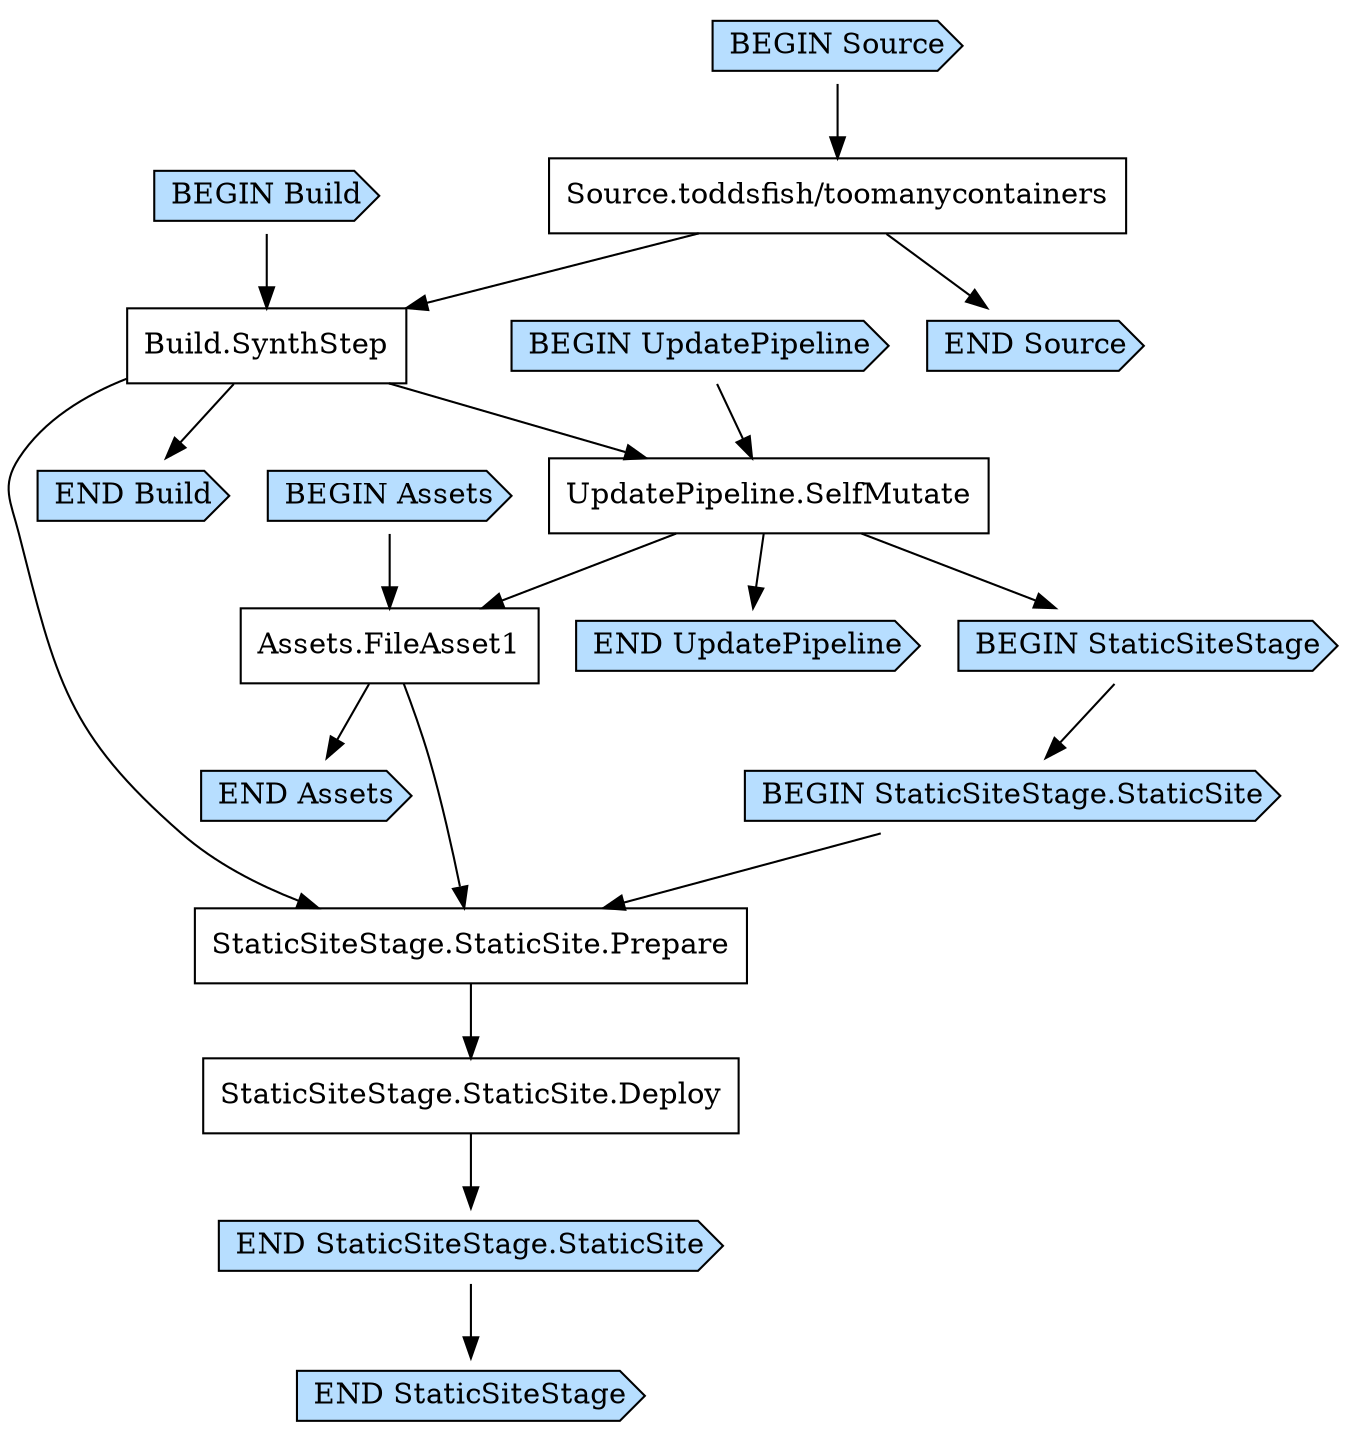 digraph G {
  # Arrows represent an "unlocks" relationship (opposite of dependency). So chosen
  # because the layout looks more natural that way.
  # To represent subgraph dependencies, subgraphs are represented by BEGIN/END nodes.
  # To render: `dot -Tsvg PipelineStackPipeline9DB740AF.dot > graph.svg`, open in a browser.
  node [shape="box"];
"BEGIN Build" [shape="cds", style="filled", fillcolor="#b7deff"];
"END Build" [shape="cds", style="filled", fillcolor="#b7deff"];
"Build.SynthStep";
"Source.toddsfish/toomanycontainers" -> "Build.SynthStep";
"BEGIN Build" -> "Build.SynthStep";
"Build.SynthStep" -> "END Build";
"BEGIN UpdatePipeline" [shape="cds", style="filled", fillcolor="#b7deff"];
"END UpdatePipeline" [shape="cds", style="filled", fillcolor="#b7deff"];
"UpdatePipeline.SelfMutate";
"Build.SynthStep" -> "UpdatePipeline.SelfMutate";
"BEGIN UpdatePipeline" -> "UpdatePipeline.SelfMutate";
"UpdatePipeline.SelfMutate" -> "END UpdatePipeline";
"BEGIN Assets" [shape="cds", style="filled", fillcolor="#b7deff"];
"END Assets" [shape="cds", style="filled", fillcolor="#b7deff"];
"Assets.FileAsset1";
"UpdatePipeline.SelfMutate" -> "Assets.FileAsset1";
"BEGIN Assets" -> "Assets.FileAsset1";
"Assets.FileAsset1" -> "END Assets";
"BEGIN StaticSiteStage" [shape="cds", style="filled", fillcolor="#b7deff"];
"END StaticSiteStage" [shape="cds", style="filled", fillcolor="#b7deff"];
"UpdatePipeline.SelfMutate" -> "BEGIN StaticSiteStage";
"BEGIN StaticSiteStage.StaticSite" [shape="cds", style="filled", fillcolor="#b7deff"];
"END StaticSiteStage.StaticSite" [shape="cds", style="filled", fillcolor="#b7deff"];
"StaticSiteStage.StaticSite.Deploy";
"StaticSiteStage.StaticSite.Prepare" -> "StaticSiteStage.StaticSite.Deploy";
"StaticSiteStage.StaticSite.Prepare";
"Build.SynthStep" -> "StaticSiteStage.StaticSite.Prepare";
"Assets.FileAsset1" -> "StaticSiteStage.StaticSite.Prepare";
"BEGIN StaticSiteStage.StaticSite" -> "StaticSiteStage.StaticSite.Prepare";
"StaticSiteStage.StaticSite.Deploy" -> "END StaticSiteStage.StaticSite";
"BEGIN StaticSiteStage" -> "BEGIN StaticSiteStage.StaticSite";
"END StaticSiteStage.StaticSite" -> "END StaticSiteStage";
"BEGIN Source" [shape="cds", style="filled", fillcolor="#b7deff"];
"END Source" [shape="cds", style="filled", fillcolor="#b7deff"];
"Source.toddsfish/toomanycontainers";
"BEGIN Source" -> "Source.toddsfish/toomanycontainers";
"Source.toddsfish/toomanycontainers" -> "END Source";
}